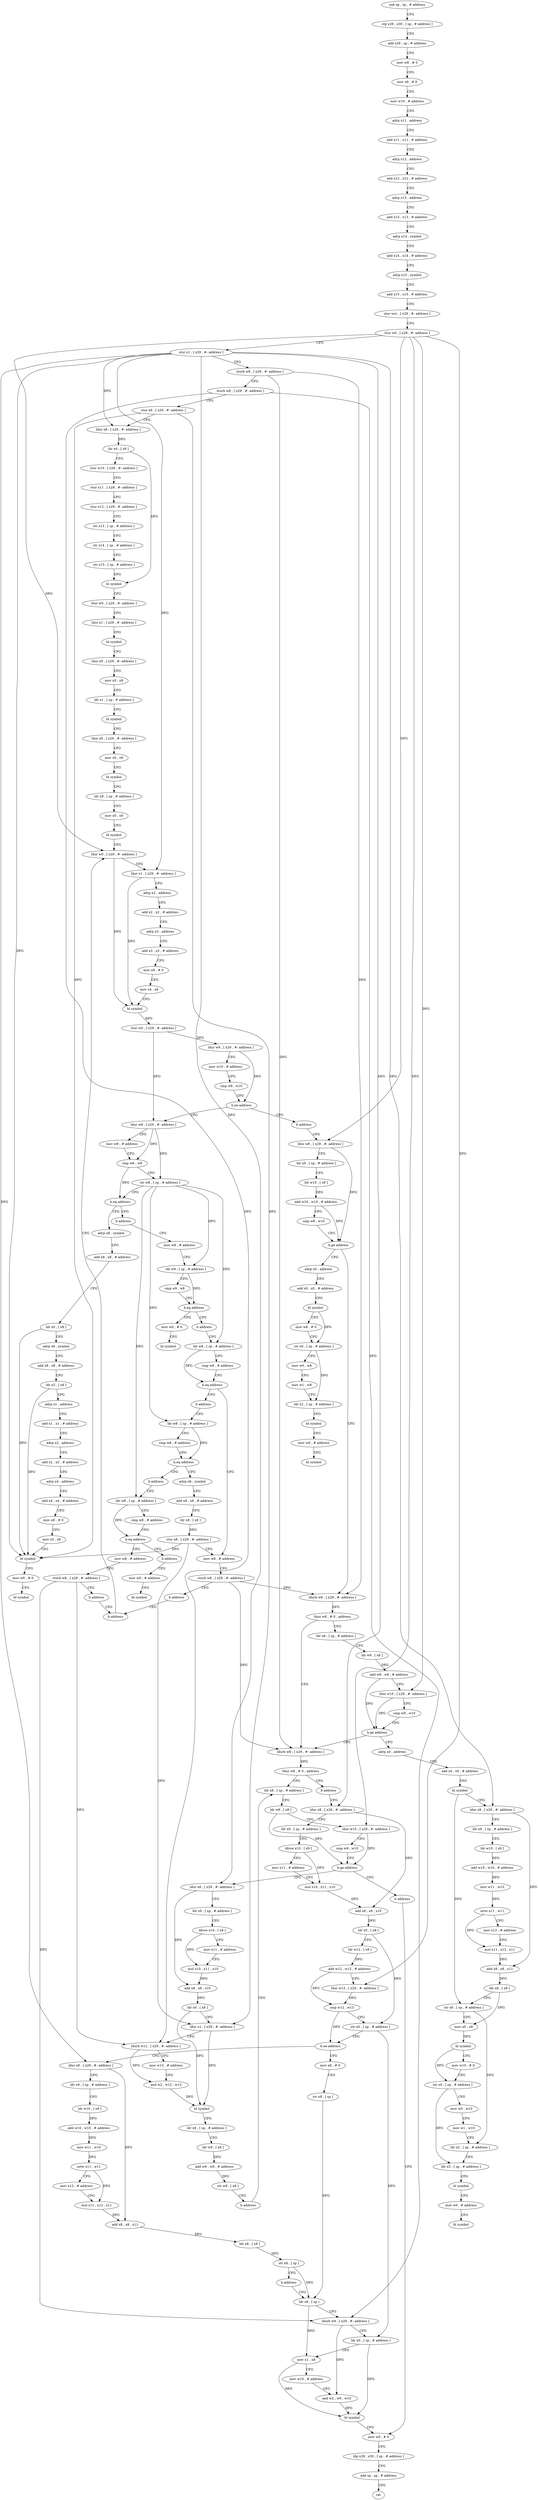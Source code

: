 digraph "func" {
"4200168" [label = "sub sp , sp , # address" ]
"4200172" [label = "stp x29 , x30 , [ sp , # address ]" ]
"4200176" [label = "add x29 , sp , # address" ]
"4200180" [label = "mov w8 , # 0" ]
"4200184" [label = "mov x9 , # 0" ]
"4200188" [label = "mov w10 , # address" ]
"4200192" [label = "adrp x11 , address" ]
"4200196" [label = "add x11 , x11 , # address" ]
"4200200" [label = "adrp x12 , address" ]
"4200204" [label = "add x12 , x12 , # address" ]
"4200208" [label = "adrp x13 , address" ]
"4200212" [label = "add x13 , x13 , # address" ]
"4200216" [label = "adrp x14 , symbol" ]
"4200220" [label = "add x14 , x14 , # address" ]
"4200224" [label = "adrp x15 , symbol" ]
"4200228" [label = "add x15 , x15 , # address" ]
"4200232" [label = "stur wzr , [ x29 , #- address ]" ]
"4200236" [label = "stur w0 , [ x29 , #- address ]" ]
"4200240" [label = "stur x1 , [ x29 , #- address ]" ]
"4200244" [label = "sturb w8 , [ x29 , #- address ]" ]
"4200248" [label = "sturb w8 , [ x29 , #- address ]" ]
"4200252" [label = "stur x9 , [ x29 , #- address ]" ]
"4200256" [label = "ldur x9 , [ x29 , #- address ]" ]
"4200260" [label = "ldr x0 , [ x9 ]" ]
"4200264" [label = "stur w10 , [ x29 , #- address ]" ]
"4200268" [label = "stur x11 , [ x29 , #- address ]" ]
"4200272" [label = "stur x12 , [ x29 , #- address ]" ]
"4200276" [label = "str x13 , [ sp , # address ]" ]
"4200280" [label = "str x14 , [ sp , # address ]" ]
"4200284" [label = "str x15 , [ sp , # address ]" ]
"4200288" [label = "bl symbol" ]
"4200292" [label = "ldur w0 , [ x29 , #- address ]" ]
"4200296" [label = "ldur x1 , [ x29 , #- address ]" ]
"4200300" [label = "bl symbol" ]
"4200304" [label = "ldur x9 , [ x29 , #- address ]" ]
"4200308" [label = "mov x0 , x9" ]
"4200312" [label = "ldr x1 , [ sp , # address ]" ]
"4200316" [label = "bl symbol" ]
"4200320" [label = "ldur x9 , [ x29 , #- address ]" ]
"4200324" [label = "mov x0 , x9" ]
"4200328" [label = "bl symbol" ]
"4200332" [label = "ldr x9 , [ sp , # address ]" ]
"4200336" [label = "mov x0 , x9" ]
"4200340" [label = "bl symbol" ]
"4200344" [label = "ldur w0 , [ x29 , #- address ]" ]
"4200404" [label = "ldur w8 , [ x29 , #- address ]" ]
"4200408" [label = "mov w9 , # address" ]
"4200412" [label = "cmp w8 , w9" ]
"4200416" [label = "str w8 , [ sp , # address ]" ]
"4200420" [label = "b.eq address" ]
"4200544" [label = "adrp x8 , symbol" ]
"4200424" [label = "b address" ]
"4200400" [label = "b address" ]
"4200624" [label = "ldur w8 , [ x29 , #- address ]" ]
"4200548" [label = "add x8 , x8 , # address" ]
"4200552" [label = "ldr x0 , [ x8 ]" ]
"4200556" [label = "adrp x8 , symbol" ]
"4200560" [label = "add x8 , x8 , # address" ]
"4200564" [label = "ldr x3 , [ x8 ]" ]
"4200568" [label = "adrp x1 , address" ]
"4200572" [label = "add x1 , x1 , # address" ]
"4200576" [label = "adrp x2 , address" ]
"4200580" [label = "add x2 , x2 , # address" ]
"4200584" [label = "adrp x4 , address" ]
"4200588" [label = "add x4 , x4 , # address" ]
"4200592" [label = "mov x8 , # 0" ]
"4200596" [label = "mov x5 , x8" ]
"4200600" [label = "bl symbol" ]
"4200604" [label = "mov w0 , # 0" ]
"4200608" [label = "bl symbol" ]
"4200428" [label = "mov w8 , # address" ]
"4200628" [label = "ldr x9 , [ sp , # address ]" ]
"4200632" [label = "ldr w10 , [ x9 ]" ]
"4200636" [label = "add w10 , w10 , # address" ]
"4200640" [label = "cmp w8 , w10" ]
"4200644" [label = "b.ge address" ]
"4200692" [label = "ldurb w8 , [ x29 , #- address ]" ]
"4200648" [label = "adrp x0 , address" ]
"4200432" [label = "ldr w9 , [ sp , # address ]" ]
"4200436" [label = "cmp w9 , w8" ]
"4200440" [label = "b.eq address" ]
"4200536" [label = "mov w0 , # 0" ]
"4200444" [label = "b address" ]
"4200696" [label = "tbnz w8 , # 0 , address" ]
"4200824" [label = "ldurb w8 , [ x29 , #- address ]" ]
"4200700" [label = "ldr x8 , [ sp , # address ]" ]
"4200652" [label = "add x0 , x0 , # address" ]
"4200656" [label = "bl symbol" ]
"4200660" [label = "mov w8 , # 0" ]
"4200664" [label = "str x0 , [ sp , # address ]" ]
"4200668" [label = "mov w0 , w8" ]
"4200672" [label = "mov w1 , w8" ]
"4200676" [label = "ldr x2 , [ sp , # address ]" ]
"4200680" [label = "bl symbol" ]
"4200684" [label = "mov w0 , # address" ]
"4200688" [label = "bl symbol" ]
"4200540" [label = "bl symbol" ]
"4200448" [label = "ldr w8 , [ sp , # address ]" ]
"4200828" [label = "tbnz w8 , # 0 , address" ]
"4200836" [label = "ldr x8 , [ sp , # address ]" ]
"4200832" [label = "b address" ]
"4200704" [label = "ldr w9 , [ x8 ]" ]
"4200708" [label = "add w9 , w9 , # address" ]
"4200712" [label = "ldur w10 , [ x29 , #- address ]" ]
"4200716" [label = "cmp w9 , w10" ]
"4200720" [label = "b.ge address" ]
"4200724" [label = "adrp x0 , address" ]
"4200452" [label = "cmp w8 , # address" ]
"4200456" [label = "b.eq address" ]
"4200512" [label = "mov w8 , # address" ]
"4200460" [label = "b address" ]
"4200840" [label = "ldr w9 , [ x8 ]" ]
"4200844" [label = "ldur w10 , [ x29 , #- address ]" ]
"4200848" [label = "cmp w9 , w10" ]
"4200852" [label = "b.ge address" ]
"4200924" [label = "b address" ]
"4200856" [label = "ldur x8 , [ x29 , #- address ]" ]
"4200928" [label = "ldur x8 , [ x29 , #- address ]" ]
"4200728" [label = "add x0 , x0 , # address" ]
"4200732" [label = "bl symbol" ]
"4200736" [label = "ldur x8 , [ x29 , #- address ]" ]
"4200740" [label = "ldr x9 , [ sp , # address ]" ]
"4200744" [label = "ldr w10 , [ x9 ]" ]
"4200748" [label = "add w10 , w10 , # address" ]
"4200752" [label = "mov w11 , w10" ]
"4200756" [label = "sxtw x11 , w11" ]
"4200760" [label = "mov x12 , # address" ]
"4200764" [label = "mul x11 , x12 , x11" ]
"4200768" [label = "add x8 , x8 , x11" ]
"4200772" [label = "ldr x8 , [ x8 ]" ]
"4200776" [label = "str x0 , [ sp , # address ]" ]
"4200780" [label = "mov x0 , x8" ]
"4200784" [label = "bl symbol" ]
"4200788" [label = "mov w10 , # 0" ]
"4200792" [label = "str x0 , [ sp , # address ]" ]
"4200796" [label = "mov w0 , w10" ]
"4200800" [label = "mov w1 , w10" ]
"4200804" [label = "ldr x2 , [ sp , # address ]" ]
"4200808" [label = "ldr x3 , [ sp , # address ]" ]
"4200812" [label = "bl symbol" ]
"4200816" [label = "mov w0 , # address" ]
"4200820" [label = "bl symbol" ]
"4200516" [label = "sturb w8 , [ x29 , #- address ]" ]
"4200520" [label = "b address" ]
"4200620" [label = "b address" ]
"4200464" [label = "ldr w8 , [ sp , # address ]" ]
"4201064" [label = "mov w0 , # 0" ]
"4200860" [label = "ldr x9 , [ sp , # address ]" ]
"4200864" [label = "ldrsw x10 , [ x9 ]" ]
"4200868" [label = "mov x11 , # address" ]
"4200872" [label = "mul x10 , x11 , x10" ]
"4200876" [label = "add x8 , x8 , x10" ]
"4200880" [label = "ldr x0 , [ x8 ]" ]
"4200884" [label = "ldur x1 , [ x29 , #- address ]" ]
"4200888" [label = "ldurb w12 , [ x29 , #- address ]" ]
"4200892" [label = "mov w13 , # address" ]
"4200896" [label = "and w2 , w12 , w13" ]
"4200900" [label = "bl symbol" ]
"4200904" [label = "ldr x8 , [ sp , # address ]" ]
"4200908" [label = "ldr w9 , [ x8 ]" ]
"4200912" [label = "add w9 , w9 , # address" ]
"4200916" [label = "str w9 , [ x8 ]" ]
"4200920" [label = "b address" ]
"4200932" [label = "ldr x9 , [ sp , # address ]" ]
"4200936" [label = "ldrsw x10 , [ x9 ]" ]
"4200940" [label = "mov x11 , # address" ]
"4200944" [label = "mul x10 , x11 , x10" ]
"4200948" [label = "add x8 , x8 , x10" ]
"4200952" [label = "ldr x0 , [ x8 ]" ]
"4200956" [label = "ldr w12 , [ x9 ]" ]
"4200960" [label = "add w12 , w12 , # address" ]
"4200964" [label = "ldur w13 , [ x29 , #- address ]" ]
"4200968" [label = "cmp w12 , w13" ]
"4200972" [label = "str x0 , [ sp , # address ]" ]
"4200976" [label = "b.ne address" ]
"4201028" [label = "mov x8 , # 0" ]
"4200980" [label = "ldur x8 , [ x29 , #- address ]" ]
"4200468" [label = "cmp w8 , # address" ]
"4200472" [label = "b.eq address" ]
"4200496" [label = "adrp x8 , symbol" ]
"4200476" [label = "b address" ]
"4201068" [label = "ldp x29 , x30 , [ sp , # address ]" ]
"4201072" [label = "add sp , sp , # address" ]
"4201076" [label = "ret" ]
"4201032" [label = "str x8 , [ sp ]" ]
"4201036" [label = "ldr x8 , [ sp ]" ]
"4200984" [label = "ldr x9 , [ sp , # address ]" ]
"4200988" [label = "ldr w10 , [ x9 ]" ]
"4200992" [label = "add w10 , w10 , # address" ]
"4200996" [label = "mov w11 , w10" ]
"4201000" [label = "sxtw x11 , w11" ]
"4201004" [label = "mov x12 , # address" ]
"4201008" [label = "mul x11 , x12 , x11" ]
"4201012" [label = "add x8 , x8 , x11" ]
"4201016" [label = "ldr x8 , [ x8 ]" ]
"4201020" [label = "str x8 , [ sp ]" ]
"4201024" [label = "b address" ]
"4200348" [label = "ldur x1 , [ x29 , #- address ]" ]
"4200352" [label = "adrp x2 , address" ]
"4200356" [label = "add x2 , x2 , # address" ]
"4200360" [label = "adrp x3 , address" ]
"4200364" [label = "add x3 , x3 , # address" ]
"4200368" [label = "mov x8 , # 0" ]
"4200372" [label = "mov x4 , x8" ]
"4200376" [label = "bl symbol" ]
"4200380" [label = "stur w0 , [ x29 , #- address ]" ]
"4200384" [label = "ldur w9 , [ x29 , #- address ]" ]
"4200388" [label = "mov w10 , # address" ]
"4200392" [label = "cmp w9 , w10" ]
"4200396" [label = "b.ne address" ]
"4200500" [label = "add x8 , x8 , # address" ]
"4200504" [label = "ldr x8 , [ x8 ]" ]
"4200508" [label = "stur x8 , [ x29 , #- address ]" ]
"4200480" [label = "ldr w8 , [ sp , # address ]" ]
"4201040" [label = "ldurb w9 , [ x29 , #- address ]" ]
"4201044" [label = "ldr x0 , [ sp , # address ]" ]
"4201048" [label = "mov x1 , x8" ]
"4201052" [label = "mov w10 , # address" ]
"4201056" [label = "and w2 , w9 , w10" ]
"4201060" [label = "bl symbol" ]
"4200484" [label = "cmp w8 , # address" ]
"4200488" [label = "b.eq address" ]
"4200524" [label = "mov w8 , # address" ]
"4200492" [label = "b address" ]
"4200528" [label = "sturb w8 , [ x29 , #- address ]" ]
"4200532" [label = "b address" ]
"4200612" [label = "mov w0 , # address" ]
"4200616" [label = "bl symbol" ]
"4200168" -> "4200172" [ label = "CFG" ]
"4200172" -> "4200176" [ label = "CFG" ]
"4200176" -> "4200180" [ label = "CFG" ]
"4200180" -> "4200184" [ label = "CFG" ]
"4200184" -> "4200188" [ label = "CFG" ]
"4200188" -> "4200192" [ label = "CFG" ]
"4200192" -> "4200196" [ label = "CFG" ]
"4200196" -> "4200200" [ label = "CFG" ]
"4200200" -> "4200204" [ label = "CFG" ]
"4200204" -> "4200208" [ label = "CFG" ]
"4200208" -> "4200212" [ label = "CFG" ]
"4200212" -> "4200216" [ label = "CFG" ]
"4200216" -> "4200220" [ label = "CFG" ]
"4200220" -> "4200224" [ label = "CFG" ]
"4200224" -> "4200228" [ label = "CFG" ]
"4200228" -> "4200232" [ label = "CFG" ]
"4200232" -> "4200236" [ label = "CFG" ]
"4200236" -> "4200240" [ label = "CFG" ]
"4200236" -> "4200344" [ label = "DFG" ]
"4200236" -> "4200624" [ label = "DFG" ]
"4200236" -> "4200712" [ label = "DFG" ]
"4200236" -> "4200844" [ label = "DFG" ]
"4200236" -> "4200964" [ label = "DFG" ]
"4200240" -> "4200244" [ label = "CFG" ]
"4200240" -> "4200256" [ label = "DFG" ]
"4200240" -> "4200348" [ label = "DFG" ]
"4200240" -> "4200600" [ label = "DFG" ]
"4200240" -> "4200736" [ label = "DFG" ]
"4200240" -> "4200856" [ label = "DFG" ]
"4200240" -> "4200928" [ label = "DFG" ]
"4200240" -> "4200980" [ label = "DFG" ]
"4200244" -> "4200248" [ label = "CFG" ]
"4200244" -> "4200692" [ label = "DFG" ]
"4200244" -> "4200824" [ label = "DFG" ]
"4200248" -> "4200252" [ label = "CFG" ]
"4200248" -> "4200888" [ label = "DFG" ]
"4200248" -> "4201040" [ label = "DFG" ]
"4200252" -> "4200256" [ label = "CFG" ]
"4200252" -> "4200600" [ label = "DFG" ]
"4200252" -> "4200884" [ label = "DFG" ]
"4200256" -> "4200260" [ label = "DFG" ]
"4200260" -> "4200264" [ label = "CFG" ]
"4200260" -> "4200288" [ label = "DFG" ]
"4200264" -> "4200268" [ label = "CFG" ]
"4200268" -> "4200272" [ label = "CFG" ]
"4200272" -> "4200276" [ label = "CFG" ]
"4200276" -> "4200280" [ label = "CFG" ]
"4200280" -> "4200284" [ label = "CFG" ]
"4200284" -> "4200288" [ label = "CFG" ]
"4200288" -> "4200292" [ label = "CFG" ]
"4200292" -> "4200296" [ label = "CFG" ]
"4200296" -> "4200300" [ label = "CFG" ]
"4200300" -> "4200304" [ label = "CFG" ]
"4200304" -> "4200308" [ label = "CFG" ]
"4200308" -> "4200312" [ label = "CFG" ]
"4200312" -> "4200316" [ label = "CFG" ]
"4200316" -> "4200320" [ label = "CFG" ]
"4200320" -> "4200324" [ label = "CFG" ]
"4200324" -> "4200328" [ label = "CFG" ]
"4200328" -> "4200332" [ label = "CFG" ]
"4200332" -> "4200336" [ label = "CFG" ]
"4200336" -> "4200340" [ label = "CFG" ]
"4200340" -> "4200344" [ label = "CFG" ]
"4200344" -> "4200348" [ label = "CFG" ]
"4200344" -> "4200376" [ label = "DFG" ]
"4200404" -> "4200408" [ label = "CFG" ]
"4200404" -> "4200412" [ label = "DFG" ]
"4200404" -> "4200416" [ label = "DFG" ]
"4200408" -> "4200412" [ label = "CFG" ]
"4200412" -> "4200416" [ label = "CFG" ]
"4200412" -> "4200420" [ label = "DFG" ]
"4200416" -> "4200420" [ label = "CFG" ]
"4200416" -> "4200432" [ label = "DFG" ]
"4200416" -> "4200448" [ label = "DFG" ]
"4200416" -> "4200464" [ label = "DFG" ]
"4200416" -> "4200480" [ label = "DFG" ]
"4200420" -> "4200544" [ label = "CFG" ]
"4200420" -> "4200424" [ label = "CFG" ]
"4200544" -> "4200548" [ label = "CFG" ]
"4200424" -> "4200428" [ label = "CFG" ]
"4200400" -> "4200624" [ label = "CFG" ]
"4200624" -> "4200628" [ label = "CFG" ]
"4200624" -> "4200644" [ label = "DFG" ]
"4200548" -> "4200552" [ label = "CFG" ]
"4200552" -> "4200556" [ label = "CFG" ]
"4200552" -> "4200600" [ label = "DFG" ]
"4200556" -> "4200560" [ label = "CFG" ]
"4200560" -> "4200564" [ label = "CFG" ]
"4200564" -> "4200568" [ label = "CFG" ]
"4200564" -> "4200600" [ label = "DFG" ]
"4200568" -> "4200572" [ label = "CFG" ]
"4200572" -> "4200576" [ label = "CFG" ]
"4200576" -> "4200580" [ label = "CFG" ]
"4200580" -> "4200584" [ label = "CFG" ]
"4200584" -> "4200588" [ label = "CFG" ]
"4200588" -> "4200592" [ label = "CFG" ]
"4200592" -> "4200596" [ label = "CFG" ]
"4200596" -> "4200600" [ label = "CFG" ]
"4200600" -> "4200604" [ label = "CFG" ]
"4200604" -> "4200608" [ label = "CFG" ]
"4200428" -> "4200432" [ label = "CFG" ]
"4200628" -> "4200632" [ label = "CFG" ]
"4200632" -> "4200636" [ label = "DFG" ]
"4200636" -> "4200640" [ label = "CFG" ]
"4200636" -> "4200644" [ label = "DFG" ]
"4200640" -> "4200644" [ label = "CFG" ]
"4200644" -> "4200692" [ label = "CFG" ]
"4200644" -> "4200648" [ label = "CFG" ]
"4200692" -> "4200696" [ label = "DFG" ]
"4200648" -> "4200652" [ label = "CFG" ]
"4200432" -> "4200436" [ label = "CFG" ]
"4200432" -> "4200440" [ label = "DFG" ]
"4200436" -> "4200440" [ label = "CFG" ]
"4200440" -> "4200536" [ label = "CFG" ]
"4200440" -> "4200444" [ label = "CFG" ]
"4200536" -> "4200540" [ label = "CFG" ]
"4200444" -> "4200448" [ label = "CFG" ]
"4200696" -> "4200824" [ label = "CFG" ]
"4200696" -> "4200700" [ label = "CFG" ]
"4200824" -> "4200828" [ label = "DFG" ]
"4200700" -> "4200704" [ label = "CFG" ]
"4200652" -> "4200656" [ label = "CFG" ]
"4200656" -> "4200660" [ label = "CFG" ]
"4200656" -> "4200664" [ label = "DFG" ]
"4200660" -> "4200664" [ label = "CFG" ]
"4200664" -> "4200668" [ label = "CFG" ]
"4200664" -> "4200676" [ label = "DFG" ]
"4200668" -> "4200672" [ label = "CFG" ]
"4200672" -> "4200676" [ label = "CFG" ]
"4200676" -> "4200680" [ label = "CFG" ]
"4200680" -> "4200684" [ label = "CFG" ]
"4200684" -> "4200688" [ label = "CFG" ]
"4200448" -> "4200452" [ label = "CFG" ]
"4200448" -> "4200456" [ label = "DFG" ]
"4200828" -> "4200836" [ label = "CFG" ]
"4200828" -> "4200832" [ label = "CFG" ]
"4200836" -> "4200840" [ label = "CFG" ]
"4200832" -> "4200928" [ label = "CFG" ]
"4200704" -> "4200708" [ label = "DFG" ]
"4200708" -> "4200712" [ label = "CFG" ]
"4200708" -> "4200720" [ label = "DFG" ]
"4200712" -> "4200716" [ label = "CFG" ]
"4200712" -> "4200720" [ label = "DFG" ]
"4200716" -> "4200720" [ label = "CFG" ]
"4200720" -> "4200824" [ label = "CFG" ]
"4200720" -> "4200724" [ label = "CFG" ]
"4200724" -> "4200728" [ label = "CFG" ]
"4200452" -> "4200456" [ label = "CFG" ]
"4200456" -> "4200512" [ label = "CFG" ]
"4200456" -> "4200460" [ label = "CFG" ]
"4200512" -> "4200516" [ label = "CFG" ]
"4200460" -> "4200464" [ label = "CFG" ]
"4200840" -> "4200844" [ label = "CFG" ]
"4200840" -> "4200852" [ label = "DFG" ]
"4200844" -> "4200848" [ label = "CFG" ]
"4200844" -> "4200852" [ label = "DFG" ]
"4200848" -> "4200852" [ label = "CFG" ]
"4200852" -> "4200924" [ label = "CFG" ]
"4200852" -> "4200856" [ label = "CFG" ]
"4200924" -> "4201064" [ label = "CFG" ]
"4200856" -> "4200860" [ label = "CFG" ]
"4200856" -> "4200876" [ label = "DFG" ]
"4200928" -> "4200932" [ label = "CFG" ]
"4200928" -> "4200948" [ label = "DFG" ]
"4200728" -> "4200732" [ label = "CFG" ]
"4200732" -> "4200736" [ label = "CFG" ]
"4200732" -> "4200776" [ label = "DFG" ]
"4200736" -> "4200740" [ label = "CFG" ]
"4200736" -> "4200768" [ label = "DFG" ]
"4200740" -> "4200744" [ label = "CFG" ]
"4200744" -> "4200748" [ label = "DFG" ]
"4200748" -> "4200752" [ label = "DFG" ]
"4200752" -> "4200756" [ label = "DFG" ]
"4200756" -> "4200760" [ label = "CFG" ]
"4200756" -> "4200764" [ label = "DFG" ]
"4200760" -> "4200764" [ label = "CFG" ]
"4200764" -> "4200768" [ label = "DFG" ]
"4200768" -> "4200772" [ label = "DFG" ]
"4200772" -> "4200776" [ label = "CFG" ]
"4200772" -> "4200780" [ label = "DFG" ]
"4200776" -> "4200780" [ label = "CFG" ]
"4200776" -> "4200804" [ label = "DFG" ]
"4200780" -> "4200784" [ label = "DFG" ]
"4200784" -> "4200788" [ label = "CFG" ]
"4200784" -> "4200792" [ label = "DFG" ]
"4200788" -> "4200792" [ label = "CFG" ]
"4200792" -> "4200796" [ label = "CFG" ]
"4200792" -> "4200808" [ label = "DFG" ]
"4200796" -> "4200800" [ label = "CFG" ]
"4200800" -> "4200804" [ label = "CFG" ]
"4200804" -> "4200808" [ label = "CFG" ]
"4200808" -> "4200812" [ label = "CFG" ]
"4200812" -> "4200816" [ label = "CFG" ]
"4200816" -> "4200820" [ label = "CFG" ]
"4200516" -> "4200520" [ label = "CFG" ]
"4200516" -> "4200692" [ label = "DFG" ]
"4200516" -> "4200824" [ label = "DFG" ]
"4200520" -> "4200620" [ label = "CFG" ]
"4200620" -> "4200344" [ label = "CFG" ]
"4200464" -> "4200468" [ label = "CFG" ]
"4200464" -> "4200472" [ label = "DFG" ]
"4201064" -> "4201068" [ label = "CFG" ]
"4200860" -> "4200864" [ label = "CFG" ]
"4200864" -> "4200868" [ label = "CFG" ]
"4200864" -> "4200872" [ label = "DFG" ]
"4200868" -> "4200872" [ label = "CFG" ]
"4200872" -> "4200876" [ label = "DFG" ]
"4200876" -> "4200880" [ label = "DFG" ]
"4200880" -> "4200884" [ label = "CFG" ]
"4200880" -> "4200900" [ label = "DFG" ]
"4200884" -> "4200888" [ label = "CFG" ]
"4200884" -> "4200900" [ label = "DFG" ]
"4200888" -> "4200892" [ label = "CFG" ]
"4200888" -> "4200896" [ label = "DFG" ]
"4200892" -> "4200896" [ label = "CFG" ]
"4200896" -> "4200900" [ label = "DFG" ]
"4200900" -> "4200904" [ label = "CFG" ]
"4200904" -> "4200908" [ label = "CFG" ]
"4200908" -> "4200912" [ label = "DFG" ]
"4200912" -> "4200916" [ label = "DFG" ]
"4200916" -> "4200920" [ label = "CFG" ]
"4200920" -> "4200836" [ label = "CFG" ]
"4200932" -> "4200936" [ label = "CFG" ]
"4200936" -> "4200940" [ label = "CFG" ]
"4200936" -> "4200944" [ label = "DFG" ]
"4200940" -> "4200944" [ label = "CFG" ]
"4200944" -> "4200948" [ label = "DFG" ]
"4200948" -> "4200952" [ label = "DFG" ]
"4200952" -> "4200956" [ label = "CFG" ]
"4200952" -> "4200972" [ label = "DFG" ]
"4200956" -> "4200960" [ label = "DFG" ]
"4200960" -> "4200964" [ label = "CFG" ]
"4200960" -> "4200968" [ label = "DFG" ]
"4200964" -> "4200968" [ label = "DFG" ]
"4200968" -> "4200972" [ label = "CFG" ]
"4200968" -> "4200976" [ label = "DFG" ]
"4200972" -> "4200976" [ label = "CFG" ]
"4200972" -> "4201044" [ label = "DFG" ]
"4200976" -> "4201028" [ label = "CFG" ]
"4200976" -> "4200980" [ label = "CFG" ]
"4201028" -> "4201032" [ label = "CFG" ]
"4200980" -> "4200984" [ label = "CFG" ]
"4200980" -> "4201012" [ label = "DFG" ]
"4200468" -> "4200472" [ label = "CFG" ]
"4200472" -> "4200496" [ label = "CFG" ]
"4200472" -> "4200476" [ label = "CFG" ]
"4200496" -> "4200500" [ label = "CFG" ]
"4200476" -> "4200480" [ label = "CFG" ]
"4201068" -> "4201072" [ label = "CFG" ]
"4201072" -> "4201076" [ label = "CFG" ]
"4201032" -> "4201036" [ label = "DFG" ]
"4201036" -> "4201040" [ label = "CFG" ]
"4201036" -> "4201048" [ label = "DFG" ]
"4200984" -> "4200988" [ label = "CFG" ]
"4200988" -> "4200992" [ label = "DFG" ]
"4200992" -> "4200996" [ label = "DFG" ]
"4200996" -> "4201000" [ label = "DFG" ]
"4201000" -> "4201004" [ label = "CFG" ]
"4201000" -> "4201008" [ label = "DFG" ]
"4201004" -> "4201008" [ label = "CFG" ]
"4201008" -> "4201012" [ label = "DFG" ]
"4201012" -> "4201016" [ label = "DFG" ]
"4201016" -> "4201020" [ label = "DFG" ]
"4201020" -> "4201024" [ label = "CFG" ]
"4201020" -> "4201036" [ label = "DFG" ]
"4201024" -> "4201036" [ label = "CFG" ]
"4200348" -> "4200352" [ label = "CFG" ]
"4200348" -> "4200376" [ label = "DFG" ]
"4200352" -> "4200356" [ label = "CFG" ]
"4200356" -> "4200360" [ label = "CFG" ]
"4200360" -> "4200364" [ label = "CFG" ]
"4200364" -> "4200368" [ label = "CFG" ]
"4200368" -> "4200372" [ label = "CFG" ]
"4200372" -> "4200376" [ label = "CFG" ]
"4200376" -> "4200380" [ label = "DFG" ]
"4200380" -> "4200384" [ label = "DFG" ]
"4200380" -> "4200404" [ label = "DFG" ]
"4200384" -> "4200388" [ label = "CFG" ]
"4200384" -> "4200396" [ label = "DFG" ]
"4200388" -> "4200392" [ label = "CFG" ]
"4200392" -> "4200396" [ label = "CFG" ]
"4200396" -> "4200404" [ label = "CFG" ]
"4200396" -> "4200400" [ label = "CFG" ]
"4200500" -> "4200504" [ label = "CFG" ]
"4200504" -> "4200508" [ label = "DFG" ]
"4200508" -> "4200512" [ label = "CFG" ]
"4200508" -> "4200884" [ label = "DFG" ]
"4200508" -> "4200600" [ label = "DFG" ]
"4200480" -> "4200484" [ label = "CFG" ]
"4200480" -> "4200488" [ label = "DFG" ]
"4201040" -> "4201044" [ label = "CFG" ]
"4201040" -> "4201056" [ label = "DFG" ]
"4201044" -> "4201048" [ label = "CFG" ]
"4201044" -> "4201060" [ label = "DFG" ]
"4201048" -> "4201052" [ label = "CFG" ]
"4201048" -> "4201060" [ label = "DFG" ]
"4201052" -> "4201056" [ label = "CFG" ]
"4201056" -> "4201060" [ label = "DFG" ]
"4201060" -> "4201064" [ label = "CFG" ]
"4200484" -> "4200488" [ label = "CFG" ]
"4200488" -> "4200524" [ label = "CFG" ]
"4200488" -> "4200492" [ label = "CFG" ]
"4200524" -> "4200528" [ label = "CFG" ]
"4200492" -> "4200612" [ label = "CFG" ]
"4200528" -> "4200532" [ label = "CFG" ]
"4200528" -> "4200888" [ label = "DFG" ]
"4200528" -> "4201040" [ label = "DFG" ]
"4200532" -> "4200620" [ label = "CFG" ]
"4200612" -> "4200616" [ label = "CFG" ]
}
